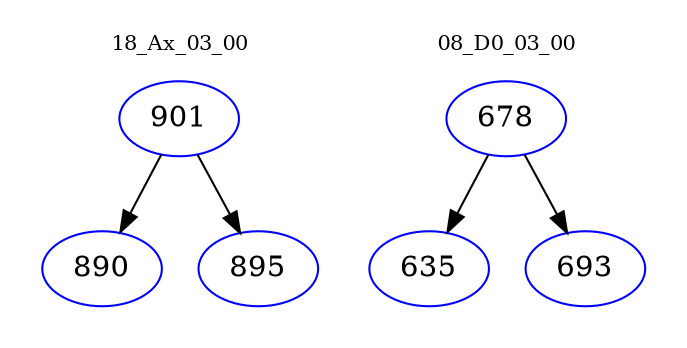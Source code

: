 digraph{
subgraph cluster_0 {
color = white
label = "18_Ax_03_00";
fontsize=10;
T0_901 [label="901", color="blue"]
T0_901 -> T0_890 [color="black"]
T0_890 [label="890", color="blue"]
T0_901 -> T0_895 [color="black"]
T0_895 [label="895", color="blue"]
}
subgraph cluster_1 {
color = white
label = "08_D0_03_00";
fontsize=10;
T1_678 [label="678", color="blue"]
T1_678 -> T1_635 [color="black"]
T1_635 [label="635", color="blue"]
T1_678 -> T1_693 [color="black"]
T1_693 [label="693", color="blue"]
}
}
